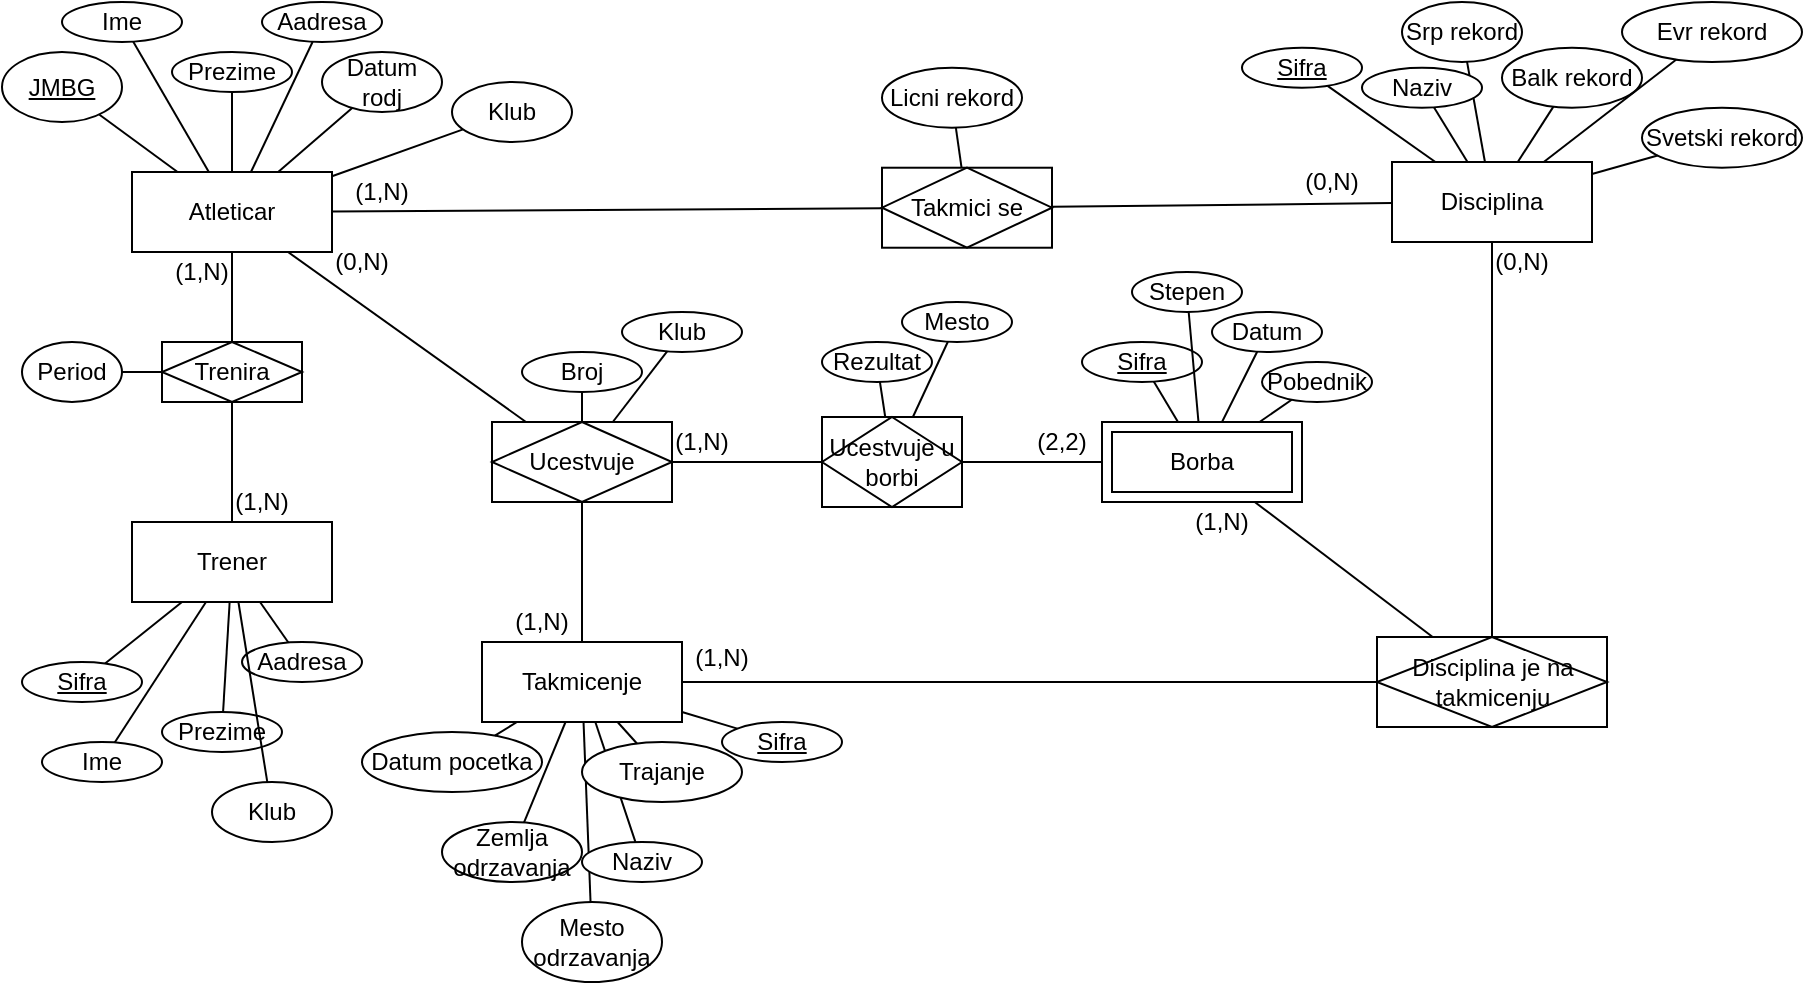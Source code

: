 <mxfile version="14.9.6" type="device"><diagram id="qLZ4o5DSCHNd_SbKw-yM" name="Page-1"><mxGraphModel dx="1069" dy="2217" grid="1" gridSize="10" guides="1" tooltips="1" connect="1" arrows="1" fold="1" page="1" pageScale="1" pageWidth="900" pageHeight="1600" math="0" shadow="0"><root><mxCell id="0"/><mxCell id="1" parent="0"/><mxCell id="eoc7BjxN7FBIqzUyYc_B-2" value="Disciplina" style="whiteSpace=wrap;html=1;align=center;" parent="1" vertex="1"><mxGeometry x="695" y="-1520" width="100" height="40" as="geometry"/></mxCell><mxCell id="eoc7BjxN7FBIqzUyYc_B-3" value="Srp rekord" style="ellipse;whiteSpace=wrap;html=1;align=center;" parent="1" vertex="1"><mxGeometry x="700" y="-1600" width="60" height="30" as="geometry"/></mxCell><mxCell id="eoc7BjxN7FBIqzUyYc_B-4" value="" style="endArrow=none;html=1;rounded=0;" parent="1" source="eoc7BjxN7FBIqzUyYc_B-3" target="eoc7BjxN7FBIqzUyYc_B-2" edge="1"><mxGeometry relative="1" as="geometry"><mxPoint x="690" y="-1580" as="sourcePoint"/><mxPoint x="850" y="-1580" as="targetPoint"/></mxGeometry></mxCell><mxCell id="eoc7BjxN7FBIqzUyYc_B-5" value="Naziv" style="ellipse;whiteSpace=wrap;html=1;align=center;" parent="1" vertex="1"><mxGeometry x="680" y="-1567.14" width="60" height="20" as="geometry"/></mxCell><mxCell id="eoc7BjxN7FBIqzUyYc_B-6" value="" style="endArrow=none;html=1;rounded=0;" parent="1" source="eoc7BjxN7FBIqzUyYc_B-5" target="eoc7BjxN7FBIqzUyYc_B-2" edge="1"><mxGeometry relative="1" as="geometry"><mxPoint x="700" y="-1570" as="sourcePoint"/><mxPoint x="570.0" y="-1500" as="targetPoint"/></mxGeometry></mxCell><mxCell id="eoc7BjxN7FBIqzUyYc_B-7" value="Balk rekord" style="ellipse;whiteSpace=wrap;html=1;align=center;" parent="1" vertex="1"><mxGeometry x="750" y="-1577.14" width="70" height="30" as="geometry"/></mxCell><mxCell id="eoc7BjxN7FBIqzUyYc_B-8" value="" style="endArrow=none;html=1;rounded=0;" parent="1" source="eoc7BjxN7FBIqzUyYc_B-7" target="eoc7BjxN7FBIqzUyYc_B-2" edge="1"><mxGeometry relative="1" as="geometry"><mxPoint x="710" y="-1560" as="sourcePoint"/><mxPoint x="620" y="-1510" as="targetPoint"/></mxGeometry></mxCell><mxCell id="eoc7BjxN7FBIqzUyYc_B-9" value="Evr rekord" style="ellipse;whiteSpace=wrap;html=1;align=center;" parent="1" vertex="1"><mxGeometry x="810" y="-1600" width="90" height="30" as="geometry"/></mxCell><mxCell id="eoc7BjxN7FBIqzUyYc_B-10" value="" style="endArrow=none;html=1;rounded=0;" parent="1" source="eoc7BjxN7FBIqzUyYc_B-9" target="eoc7BjxN7FBIqzUyYc_B-2" edge="1"><mxGeometry relative="1" as="geometry"><mxPoint x="930" y="-1560" as="sourcePoint"/><mxPoint x="800.0" y="-1490" as="targetPoint"/></mxGeometry></mxCell><mxCell id="eoc7BjxN7FBIqzUyYc_B-11" value="Svetski rekord" style="ellipse;whiteSpace=wrap;html=1;align=center;" parent="1" vertex="1"><mxGeometry x="820" y="-1547.14" width="80" height="30" as="geometry"/></mxCell><mxCell id="eoc7BjxN7FBIqzUyYc_B-12" value="" style="endArrow=none;html=1;rounded=0;" parent="1" source="eoc7BjxN7FBIqzUyYc_B-11" target="eoc7BjxN7FBIqzUyYc_B-2" edge="1"><mxGeometry relative="1" as="geometry"><mxPoint x="890" y="-1460" as="sourcePoint"/><mxPoint x="760.0" y="-1390" as="targetPoint"/></mxGeometry></mxCell><mxCell id="eoc7BjxN7FBIqzUyYc_B-14" value="" style="endArrow=none;html=1;rounded=0;" parent="1" source="eoc7BjxN7FBIqzUyYc_B-15" target="eoc7BjxN7FBIqzUyYc_B-2" edge="1"><mxGeometry relative="1" as="geometry"><mxPoint x="444.288" y="-1561.207" as="sourcePoint"/><mxPoint x="470.0" y="-1490" as="targetPoint"/></mxGeometry></mxCell><mxCell id="eoc7BjxN7FBIqzUyYc_B-15" value="Sifra" style="ellipse;whiteSpace=wrap;html=1;align=center;fontStyle=4;" parent="1" vertex="1"><mxGeometry x="620" y="-1577.14" width="60" height="20" as="geometry"/></mxCell><mxCell id="eoc7BjxN7FBIqzUyYc_B-33" value="Atleticar" style="whiteSpace=wrap;html=1;align=center;" parent="1" vertex="1"><mxGeometry x="65" y="-1515" width="100" height="40" as="geometry"/></mxCell><mxCell id="eoc7BjxN7FBIqzUyYc_B-34" value="Datum rodj" style="ellipse;whiteSpace=wrap;html=1;align=center;" parent="1" vertex="1"><mxGeometry x="160" y="-1575" width="60" height="30" as="geometry"/></mxCell><mxCell id="eoc7BjxN7FBIqzUyYc_B-35" value="" style="endArrow=none;html=1;rounded=0;" parent="1" source="eoc7BjxN7FBIqzUyYc_B-34" target="eoc7BjxN7FBIqzUyYc_B-33" edge="1"><mxGeometry relative="1" as="geometry"><mxPoint x="240" y="-1580" as="sourcePoint"/><mxPoint x="400" y="-1580" as="targetPoint"/></mxGeometry></mxCell><mxCell id="eoc7BjxN7FBIqzUyYc_B-36" value="Ime" style="ellipse;whiteSpace=wrap;html=1;align=center;" parent="1" vertex="1"><mxGeometry x="30" y="-1600" width="60" height="20" as="geometry"/></mxCell><mxCell id="eoc7BjxN7FBIqzUyYc_B-37" value="" style="endArrow=none;html=1;rounded=0;" parent="1" source="eoc7BjxN7FBIqzUyYc_B-36" target="eoc7BjxN7FBIqzUyYc_B-33" edge="1"><mxGeometry relative="1" as="geometry"><mxPoint x="250" y="-1570" as="sourcePoint"/><mxPoint x="120.0" y="-1500" as="targetPoint"/></mxGeometry></mxCell><mxCell id="eoc7BjxN7FBIqzUyYc_B-44" value="" style="endArrow=none;html=1;rounded=0;" parent="1" source="eoc7BjxN7FBIqzUyYc_B-45" target="eoc7BjxN7FBIqzUyYc_B-33" edge="1"><mxGeometry relative="1" as="geometry"><mxPoint x="-5.712" y="-1561.207" as="sourcePoint"/><mxPoint x="20.0" y="-1490" as="targetPoint"/></mxGeometry></mxCell><mxCell id="eoc7BjxN7FBIqzUyYc_B-45" value="JMBG" style="ellipse;whiteSpace=wrap;html=1;align=center;fontStyle=4;" parent="1" vertex="1"><mxGeometry y="-1575" width="60" height="35" as="geometry"/></mxCell><mxCell id="eoc7BjxN7FBIqzUyYc_B-78" value="" style="endArrow=none;html=1;rounded=0;" parent="1" source="eoc7BjxN7FBIqzUyYc_B-33" target="iiTCV_jwGSEhqndG3Axy-3" edge="1"><mxGeometry relative="1" as="geometry"><mxPoint x="120" y="-1380" as="sourcePoint"/><mxPoint x="315" y="-1495" as="targetPoint"/></mxGeometry></mxCell><mxCell id="eoc7BjxN7FBIqzUyYc_B-79" value="" style="endArrow=none;html=1;rounded=0;" parent="1" source="iiTCV_jwGSEhqndG3Axy-3" target="eoc7BjxN7FBIqzUyYc_B-2" edge="1"><mxGeometry relative="1" as="geometry"><mxPoint x="405" y="-1495" as="sourcePoint"/><mxPoint x="480" y="-1460" as="targetPoint"/></mxGeometry></mxCell><mxCell id="PNk5h9cdZ7_WRt9OrjUa-4" value="Prezime" style="ellipse;whiteSpace=wrap;html=1;align=center;" parent="1" vertex="1"><mxGeometry x="85" y="-1575" width="60" height="20" as="geometry"/></mxCell><mxCell id="PNk5h9cdZ7_WRt9OrjUa-5" value="" style="endArrow=none;html=1;rounded=0;" parent="1" source="PNk5h9cdZ7_WRt9OrjUa-4" target="eoc7BjxN7FBIqzUyYc_B-33" edge="1"><mxGeometry relative="1" as="geometry"><mxPoint x="311.58" y="-1555" as="sourcePoint"/><mxPoint x="165.001" y="-1500" as="targetPoint"/></mxGeometry></mxCell><mxCell id="PNk5h9cdZ7_WRt9OrjUa-6" value="Aadresa" style="ellipse;whiteSpace=wrap;html=1;align=center;" parent="1" vertex="1"><mxGeometry x="130" y="-1600" width="60" height="20" as="geometry"/></mxCell><mxCell id="PNk5h9cdZ7_WRt9OrjUa-7" value="" style="endArrow=none;html=1;rounded=0;" parent="1" source="PNk5h9cdZ7_WRt9OrjUa-6" target="eoc7BjxN7FBIqzUyYc_B-33" edge="1"><mxGeometry relative="1" as="geometry"><mxPoint x="445" y="-1560" as="sourcePoint"/><mxPoint x="298.421" y="-1505" as="targetPoint"/></mxGeometry></mxCell><mxCell id="PNk5h9cdZ7_WRt9OrjUa-58" value="(0,N)" style="text;html=1;strokeColor=none;fillColor=none;align=center;verticalAlign=middle;whiteSpace=wrap;rounded=0;" parent="1" vertex="1"><mxGeometry x="645" y="-1520" width="40" height="20" as="geometry"/></mxCell><mxCell id="iiTCV_jwGSEhqndG3Axy-1" value="Klub" style="ellipse;whiteSpace=wrap;html=1;align=center;" vertex="1" parent="1"><mxGeometry x="225" y="-1560" width="60" height="30" as="geometry"/></mxCell><mxCell id="iiTCV_jwGSEhqndG3Axy-2" value="" style="endArrow=none;html=1;rounded=0;" edge="1" parent="1" source="iiTCV_jwGSEhqndG3Axy-1" target="eoc7BjxN7FBIqzUyYc_B-33"><mxGeometry relative="1" as="geometry"><mxPoint x="250" y="-1570" as="sourcePoint"/><mxPoint x="151.667" y="-1505" as="targetPoint"/></mxGeometry></mxCell><mxCell id="iiTCV_jwGSEhqndG3Axy-3" value="Takmici se" style="shape=associativeEntity;whiteSpace=wrap;html=1;align=center;" vertex="1" parent="1"><mxGeometry x="440" y="-1517.14" width="85" height="40" as="geometry"/></mxCell><mxCell id="iiTCV_jwGSEhqndG3Axy-4" value="Licni rekord" style="ellipse;whiteSpace=wrap;html=1;align=center;" vertex="1" parent="1"><mxGeometry x="440" y="-1567.14" width="70" height="30" as="geometry"/></mxCell><mxCell id="iiTCV_jwGSEhqndG3Axy-5" value="" style="endArrow=none;html=1;rounded=0;" edge="1" parent="1" source="iiTCV_jwGSEhqndG3Axy-4" target="iiTCV_jwGSEhqndG3Axy-3"><mxGeometry relative="1" as="geometry"><mxPoint x="335" y="-1587.14" as="sourcePoint"/><mxPoint x="250" y="-1529.997" as="targetPoint"/></mxGeometry></mxCell><mxCell id="iiTCV_jwGSEhqndG3Axy-6" value="(1,N)" style="text;html=1;strokeColor=none;fillColor=none;align=center;verticalAlign=middle;whiteSpace=wrap;rounded=0;" vertex="1" parent="1"><mxGeometry x="170" y="-1515" width="40" height="20" as="geometry"/></mxCell><mxCell id="iiTCV_jwGSEhqndG3Axy-7" value="Trener" style="whiteSpace=wrap;html=1;align=center;" vertex="1" parent="1"><mxGeometry x="65" y="-1340" width="100" height="40" as="geometry"/></mxCell><mxCell id="iiTCV_jwGSEhqndG3Axy-8" value="Trenira" style="shape=associativeEntity;whiteSpace=wrap;html=1;align=center;" vertex="1" parent="1"><mxGeometry x="80" y="-1430" width="70" height="30" as="geometry"/></mxCell><mxCell id="iiTCV_jwGSEhqndG3Axy-9" value="" style="endArrow=none;html=1;rounded=0;" edge="1" parent="1" source="eoc7BjxN7FBIqzUyYc_B-33" target="iiTCV_jwGSEhqndG3Axy-8"><mxGeometry relative="1" as="geometry"><mxPoint x="175" y="-1485" as="sourcePoint"/><mxPoint x="320" y="-1485" as="targetPoint"/></mxGeometry></mxCell><mxCell id="iiTCV_jwGSEhqndG3Axy-10" value="" style="endArrow=none;html=1;rounded=0;" edge="1" parent="1" source="iiTCV_jwGSEhqndG3Axy-7" target="iiTCV_jwGSEhqndG3Axy-8"><mxGeometry relative="1" as="geometry"><mxPoint x="126.25" y="-1465" as="sourcePoint"/><mxPoint x="129.062" y="-1420" as="targetPoint"/></mxGeometry></mxCell><mxCell id="iiTCV_jwGSEhqndG3Axy-13" value="Period" style="ellipse;whiteSpace=wrap;html=1;align=center;" vertex="1" parent="1"><mxGeometry x="10" y="-1430" width="50" height="30" as="geometry"/></mxCell><mxCell id="iiTCV_jwGSEhqndG3Axy-14" value="" style="endArrow=none;html=1;rounded=0;" edge="1" parent="1" source="iiTCV_jwGSEhqndG3Axy-13" target="iiTCV_jwGSEhqndG3Axy-8"><mxGeometry relative="1" as="geometry"><mxPoint x="190" y="-1430" as="sourcePoint"/><mxPoint x="205.266" y="-1357.86" as="targetPoint"/></mxGeometry></mxCell><mxCell id="iiTCV_jwGSEhqndG3Axy-15" value="Takmicenje" style="whiteSpace=wrap;html=1;align=center;" vertex="1" parent="1"><mxGeometry x="240" y="-1280" width="100" height="40" as="geometry"/></mxCell><mxCell id="iiTCV_jwGSEhqndG3Axy-16" value="Mesto odrzavanja" style="ellipse;whiteSpace=wrap;html=1;align=center;" vertex="1" parent="1"><mxGeometry x="260" y="-1150" width="70" height="40" as="geometry"/></mxCell><mxCell id="iiTCV_jwGSEhqndG3Axy-17" value="" style="endArrow=none;html=1;rounded=0;" edge="1" parent="1" source="iiTCV_jwGSEhqndG3Axy-16" target="iiTCV_jwGSEhqndG3Axy-15"><mxGeometry relative="1" as="geometry"><mxPoint x="670" y="-1355" as="sourcePoint"/><mxPoint x="830" y="-1355" as="targetPoint"/></mxGeometry></mxCell><mxCell id="iiTCV_jwGSEhqndG3Axy-18" value="Naziv" style="ellipse;whiteSpace=wrap;html=1;align=center;" vertex="1" parent="1"><mxGeometry x="290" y="-1180" width="60" height="20" as="geometry"/></mxCell><mxCell id="iiTCV_jwGSEhqndG3Axy-19" value="" style="endArrow=none;html=1;rounded=0;" edge="1" parent="1" source="iiTCV_jwGSEhqndG3Axy-18" target="iiTCV_jwGSEhqndG3Axy-15"><mxGeometry relative="1" as="geometry"><mxPoint x="680" y="-1345" as="sourcePoint"/><mxPoint x="550.0" y="-1275" as="targetPoint"/></mxGeometry></mxCell><mxCell id="iiTCV_jwGSEhqndG3Axy-20" value="Zemlja odrzavanja" style="ellipse;whiteSpace=wrap;html=1;align=center;" vertex="1" parent="1"><mxGeometry x="220" y="-1190" width="70" height="30" as="geometry"/></mxCell><mxCell id="iiTCV_jwGSEhqndG3Axy-21" value="" style="endArrow=none;html=1;rounded=0;" edge="1" parent="1" source="iiTCV_jwGSEhqndG3Axy-20" target="iiTCV_jwGSEhqndG3Axy-15"><mxGeometry relative="1" as="geometry"><mxPoint x="690" y="-1335" as="sourcePoint"/><mxPoint x="600" y="-1285" as="targetPoint"/></mxGeometry></mxCell><mxCell id="iiTCV_jwGSEhqndG3Axy-22" value="Datum pocetka" style="ellipse;whiteSpace=wrap;html=1;align=center;" vertex="1" parent="1"><mxGeometry x="180" y="-1235" width="90" height="30" as="geometry"/></mxCell><mxCell id="iiTCV_jwGSEhqndG3Axy-23" value="" style="endArrow=none;html=1;rounded=0;" edge="1" parent="1" source="iiTCV_jwGSEhqndG3Axy-22" target="iiTCV_jwGSEhqndG3Axy-15"><mxGeometry relative="1" as="geometry"><mxPoint x="910" y="-1335" as="sourcePoint"/><mxPoint x="780.0" y="-1265" as="targetPoint"/></mxGeometry></mxCell><mxCell id="iiTCV_jwGSEhqndG3Axy-24" value="Trajanje" style="ellipse;whiteSpace=wrap;html=1;align=center;" vertex="1" parent="1"><mxGeometry x="290" y="-1230" width="80" height="30" as="geometry"/></mxCell><mxCell id="iiTCV_jwGSEhqndG3Axy-25" value="" style="endArrow=none;html=1;rounded=0;" edge="1" parent="1" source="iiTCV_jwGSEhqndG3Axy-24" target="iiTCV_jwGSEhqndG3Axy-15"><mxGeometry relative="1" as="geometry"><mxPoint x="870" y="-1235" as="sourcePoint"/><mxPoint x="740.0" y="-1165" as="targetPoint"/></mxGeometry></mxCell><mxCell id="iiTCV_jwGSEhqndG3Axy-26" value="" style="endArrow=none;html=1;rounded=0;" edge="1" parent="1" source="iiTCV_jwGSEhqndG3Axy-27" target="iiTCV_jwGSEhqndG3Axy-15"><mxGeometry relative="1" as="geometry"><mxPoint x="424.288" y="-1336.207" as="sourcePoint"/><mxPoint x="450.0" y="-1265" as="targetPoint"/></mxGeometry></mxCell><mxCell id="iiTCV_jwGSEhqndG3Axy-27" value="Sifra" style="ellipse;whiteSpace=wrap;html=1;align=center;fontStyle=4;" vertex="1" parent="1"><mxGeometry x="360" y="-1240" width="60" height="20" as="geometry"/></mxCell><mxCell id="iiTCV_jwGSEhqndG3Axy-30" value="Ime" style="ellipse;whiteSpace=wrap;html=1;align=center;" vertex="1" parent="1"><mxGeometry x="20" y="-1230" width="60" height="20" as="geometry"/></mxCell><mxCell id="iiTCV_jwGSEhqndG3Axy-31" value="" style="endArrow=none;html=1;rounded=0;" edge="1" parent="1" source="iiTCV_jwGSEhqndG3Axy-30" target="iiTCV_jwGSEhqndG3Axy-7"><mxGeometry relative="1" as="geometry"><mxPoint x="310" y="-1210" as="sourcePoint"/><mxPoint x="163.421" y="-1155" as="targetPoint"/></mxGeometry></mxCell><mxCell id="iiTCV_jwGSEhqndG3Axy-33" value="Prezime" style="ellipse;whiteSpace=wrap;html=1;align=center;" vertex="1" parent="1"><mxGeometry x="80" y="-1245" width="60" height="20" as="geometry"/></mxCell><mxCell id="iiTCV_jwGSEhqndG3Axy-34" value="" style="endArrow=none;html=1;rounded=0;" edge="1" parent="1" source="iiTCV_jwGSEhqndG3Axy-33" target="iiTCV_jwGSEhqndG3Axy-7"><mxGeometry relative="1" as="geometry"><mxPoint x="371.58" y="-1195" as="sourcePoint"/><mxPoint x="175" y="-1155" as="targetPoint"/></mxGeometry></mxCell><mxCell id="iiTCV_jwGSEhqndG3Axy-35" value="Aadresa" style="ellipse;whiteSpace=wrap;html=1;align=center;" vertex="1" parent="1"><mxGeometry x="120" y="-1280" width="60" height="20" as="geometry"/></mxCell><mxCell id="iiTCV_jwGSEhqndG3Axy-36" value="" style="endArrow=none;html=1;rounded=0;" edge="1" parent="1" source="iiTCV_jwGSEhqndG3Axy-35" target="iiTCV_jwGSEhqndG3Axy-7"><mxGeometry relative="1" as="geometry"><mxPoint x="505" y="-1200" as="sourcePoint"/><mxPoint x="184.474" y="-1155" as="targetPoint"/></mxGeometry></mxCell><mxCell id="iiTCV_jwGSEhqndG3Axy-37" value="Klub" style="ellipse;whiteSpace=wrap;html=1;align=center;" vertex="1" parent="1"><mxGeometry x="105" y="-1210" width="60" height="30" as="geometry"/></mxCell><mxCell id="iiTCV_jwGSEhqndG3Axy-38" value="" style="endArrow=none;html=1;rounded=0;" edge="1" parent="1" source="iiTCV_jwGSEhqndG3Axy-37" target="iiTCV_jwGSEhqndG3Axy-7"><mxGeometry relative="1" as="geometry"><mxPoint x="265" y="-1397.14" as="sourcePoint"/><mxPoint x="180" y="-1339.997" as="targetPoint"/></mxGeometry></mxCell><mxCell id="iiTCV_jwGSEhqndG3Axy-39" value="" style="endArrow=none;html=1;rounded=0;" edge="1" parent="1" source="iiTCV_jwGSEhqndG3Axy-40" target="iiTCV_jwGSEhqndG3Axy-7"><mxGeometry relative="1" as="geometry"><mxPoint x="254.288" y="-1336.207" as="sourcePoint"/><mxPoint x="350.714" y="-1290" as="targetPoint"/></mxGeometry></mxCell><mxCell id="iiTCV_jwGSEhqndG3Axy-40" value="Sifra" style="ellipse;whiteSpace=wrap;html=1;align=center;fontStyle=4;" vertex="1" parent="1"><mxGeometry x="10" y="-1270" width="60" height="20" as="geometry"/></mxCell><mxCell id="iiTCV_jwGSEhqndG3Axy-42" value="(1,N)" style="text;html=1;strokeColor=none;fillColor=none;align=center;verticalAlign=middle;whiteSpace=wrap;rounded=0;" vertex="1" parent="1"><mxGeometry x="110" y="-1360" width="40" height="20" as="geometry"/></mxCell><mxCell id="iiTCV_jwGSEhqndG3Axy-43" value="(1,N)" style="text;html=1;strokeColor=none;fillColor=none;align=center;verticalAlign=middle;whiteSpace=wrap;rounded=0;" vertex="1" parent="1"><mxGeometry x="80" y="-1475" width="40" height="20" as="geometry"/></mxCell><mxCell id="iiTCV_jwGSEhqndG3Axy-44" value="Ucestvuje" style="shape=associativeEntity;whiteSpace=wrap;html=1;align=center;" vertex="1" parent="1"><mxGeometry x="245" y="-1390" width="90" height="40" as="geometry"/></mxCell><mxCell id="iiTCV_jwGSEhqndG3Axy-45" value="" style="endArrow=none;html=1;rounded=0;" edge="1" parent="1" source="eoc7BjxN7FBIqzUyYc_B-33" target="iiTCV_jwGSEhqndG3Axy-44"><mxGeometry relative="1" as="geometry"><mxPoint x="220" y="-1190" as="sourcePoint"/><mxPoint x="380" y="-1190" as="targetPoint"/></mxGeometry></mxCell><mxCell id="iiTCV_jwGSEhqndG3Axy-48" value="(0,N)" style="text;html=1;strokeColor=none;fillColor=none;align=center;verticalAlign=middle;whiteSpace=wrap;rounded=0;" vertex="1" parent="1"><mxGeometry x="160" y="-1480" width="40" height="20" as="geometry"/></mxCell><mxCell id="iiTCV_jwGSEhqndG3Axy-50" value="" style="endArrow=none;html=1;rounded=0;" edge="1" parent="1" source="iiTCV_jwGSEhqndG3Axy-44" target="iiTCV_jwGSEhqndG3Axy-15"><mxGeometry relative="1" as="geometry"><mxPoint x="240.4" y="-1280" as="sourcePoint"/><mxPoint x="369.6" y="-1195" as="targetPoint"/></mxGeometry></mxCell><mxCell id="iiTCV_jwGSEhqndG3Axy-51" value="Klub" style="ellipse;whiteSpace=wrap;html=1;align=center;" vertex="1" parent="1"><mxGeometry x="310" y="-1445" width="60" height="20" as="geometry"/></mxCell><mxCell id="iiTCV_jwGSEhqndG3Axy-52" value="" style="endArrow=none;html=1;rounded=0;" edge="1" parent="1" source="iiTCV_jwGSEhqndG3Axy-51" target="iiTCV_jwGSEhqndG3Axy-44"><mxGeometry relative="1" as="geometry"><mxPoint x="550" y="-1410" as="sourcePoint"/><mxPoint x="390.0" y="-1368.182" as="targetPoint"/></mxGeometry></mxCell><mxCell id="iiTCV_jwGSEhqndG3Axy-53" value="Broj" style="ellipse;whiteSpace=wrap;html=1;align=center;" vertex="1" parent="1"><mxGeometry x="260" y="-1425" width="60" height="20" as="geometry"/></mxCell><mxCell id="iiTCV_jwGSEhqndG3Axy-54" value="" style="endArrow=none;html=1;rounded=0;" edge="1" parent="1" source="iiTCV_jwGSEhqndG3Axy-53" target="iiTCV_jwGSEhqndG3Axy-44"><mxGeometry relative="1" as="geometry"><mxPoint x="560" y="-1400" as="sourcePoint"/><mxPoint x="360.0" y="-1366.207" as="targetPoint"/></mxGeometry></mxCell><mxCell id="iiTCV_jwGSEhqndG3Axy-56" value="(1,N)" style="text;html=1;strokeColor=none;fillColor=none;align=center;verticalAlign=middle;whiteSpace=wrap;rounded=0;" vertex="1" parent="1"><mxGeometry x="250" y="-1300" width="40" height="20" as="geometry"/></mxCell><mxCell id="iiTCV_jwGSEhqndG3Axy-57" value="Borba" style="shape=ext;margin=3;double=1;whiteSpace=wrap;html=1;align=center;" vertex="1" parent="1"><mxGeometry x="550" y="-1390" width="100" height="40" as="geometry"/></mxCell><mxCell id="iiTCV_jwGSEhqndG3Axy-58" value="" style="endArrow=none;html=1;rounded=0;" edge="1" parent="1" source="iiTCV_jwGSEhqndG3Axy-59" target="iiTCV_jwGSEhqndG3Axy-57"><mxGeometry relative="1" as="geometry"><mxPoint x="774.288" y="-1441.207" as="sourcePoint"/><mxPoint x="870.714" y="-1395" as="targetPoint"/></mxGeometry></mxCell><mxCell id="iiTCV_jwGSEhqndG3Axy-59" value="Sifra" style="ellipse;whiteSpace=wrap;html=1;align=center;fontStyle=4;" vertex="1" parent="1"><mxGeometry x="540" y="-1430" width="60" height="20" as="geometry"/></mxCell><mxCell id="iiTCV_jwGSEhqndG3Axy-60" value="Stepen" style="ellipse;whiteSpace=wrap;html=1;align=center;" vertex="1" parent="1"><mxGeometry x="565" y="-1465" width="55" height="20" as="geometry"/></mxCell><mxCell id="iiTCV_jwGSEhqndG3Axy-61" value="" style="endArrow=none;html=1;rounded=0;" edge="1" parent="1" source="iiTCV_jwGSEhqndG3Axy-60" target="iiTCV_jwGSEhqndG3Axy-57"><mxGeometry relative="1" as="geometry"><mxPoint x="1015" y="-1310" as="sourcePoint"/><mxPoint x="740.0" y="-1353" as="targetPoint"/></mxGeometry></mxCell><mxCell id="iiTCV_jwGSEhqndG3Axy-62" value="Datum" style="ellipse;whiteSpace=wrap;html=1;align=center;" vertex="1" parent="1"><mxGeometry x="605" y="-1445" width="55" height="20" as="geometry"/></mxCell><mxCell id="iiTCV_jwGSEhqndG3Axy-63" value="" style="endArrow=none;html=1;rounded=0;" edge="1" parent="1" source="iiTCV_jwGSEhqndG3Axy-62" target="iiTCV_jwGSEhqndG3Axy-57"><mxGeometry relative="1" as="geometry"><mxPoint x="1025" y="-1280" as="sourcePoint"/><mxPoint x="730.0" y="-1353.509" as="targetPoint"/></mxGeometry></mxCell><mxCell id="iiTCV_jwGSEhqndG3Axy-64" value="Pobednik" style="ellipse;whiteSpace=wrap;html=1;align=center;" vertex="1" parent="1"><mxGeometry x="630" y="-1420" width="55" height="20" as="geometry"/></mxCell><mxCell id="iiTCV_jwGSEhqndG3Axy-65" value="" style="endArrow=none;html=1;rounded=0;" edge="1" parent="1" source="iiTCV_jwGSEhqndG3Axy-64" target="iiTCV_jwGSEhqndG3Axy-57"><mxGeometry relative="1" as="geometry"><mxPoint x="1035" y="-1290" as="sourcePoint"/><mxPoint x="740.0" y="-1363.509" as="targetPoint"/></mxGeometry></mxCell><mxCell id="iiTCV_jwGSEhqndG3Axy-66" value="Ucestvuje u borbi&lt;br&gt;" style="shape=associativeEntity;whiteSpace=wrap;html=1;align=center;" vertex="1" parent="1"><mxGeometry x="410" y="-1392.5" width="70" height="45" as="geometry"/></mxCell><mxCell id="iiTCV_jwGSEhqndG3Axy-67" value="" style="endArrow=none;html=1;rounded=0;" edge="1" parent="1" source="iiTCV_jwGSEhqndG3Axy-44" target="iiTCV_jwGSEhqndG3Axy-66"><mxGeometry relative="1" as="geometry"><mxPoint x="350" y="-1340" as="sourcePoint"/><mxPoint x="480" y="-1340" as="targetPoint"/></mxGeometry></mxCell><mxCell id="iiTCV_jwGSEhqndG3Axy-68" value="Rezultat" style="ellipse;whiteSpace=wrap;html=1;align=center;" vertex="1" parent="1"><mxGeometry x="410" y="-1430" width="55" height="20" as="geometry"/></mxCell><mxCell id="iiTCV_jwGSEhqndG3Axy-69" value="" style="endArrow=none;html=1;rounded=0;" edge="1" parent="1" source="iiTCV_jwGSEhqndG3Axy-68" target="iiTCV_jwGSEhqndG3Axy-66"><mxGeometry relative="1" as="geometry"><mxPoint x="835" y="-1300" as="sourcePoint"/><mxPoint x="446.154" y="-1400" as="targetPoint"/></mxGeometry></mxCell><mxCell id="iiTCV_jwGSEhqndG3Axy-70" value="Mesto" style="ellipse;whiteSpace=wrap;html=1;align=center;" vertex="1" parent="1"><mxGeometry x="450" y="-1450" width="55" height="20" as="geometry"/></mxCell><mxCell id="iiTCV_jwGSEhqndG3Axy-71" value="" style="endArrow=none;html=1;rounded=0;" edge="1" parent="1" source="iiTCV_jwGSEhqndG3Axy-70" target="iiTCV_jwGSEhqndG3Axy-66"><mxGeometry relative="1" as="geometry"><mxPoint x="882.5" y="-1287.5" as="sourcePoint"/><mxPoint x="493.654" y="-1387.5" as="targetPoint"/></mxGeometry></mxCell><mxCell id="iiTCV_jwGSEhqndG3Axy-73" value="" style="endArrow=none;html=1;rounded=0;" edge="1" parent="1" source="iiTCV_jwGSEhqndG3Axy-66" target="iiTCV_jwGSEhqndG3Axy-57"><mxGeometry relative="1" as="geometry"><mxPoint x="500" y="-1290" as="sourcePoint"/><mxPoint x="660" y="-1290" as="targetPoint"/></mxGeometry></mxCell><mxCell id="iiTCV_jwGSEhqndG3Axy-75" value="Disciplina je na takmicenju" style="shape=associativeEntity;whiteSpace=wrap;html=1;align=center;" vertex="1" parent="1"><mxGeometry x="687.5" y="-1282.5" width="115" height="45" as="geometry"/></mxCell><mxCell id="iiTCV_jwGSEhqndG3Axy-76" value="" style="endArrow=none;html=1;rounded=0;" edge="1" parent="1" source="iiTCV_jwGSEhqndG3Axy-15" target="iiTCV_jwGSEhqndG3Axy-75"><mxGeometry relative="1" as="geometry"><mxPoint x="430" y="-1270" as="sourcePoint"/><mxPoint x="590" y="-1270" as="targetPoint"/></mxGeometry></mxCell><mxCell id="iiTCV_jwGSEhqndG3Axy-77" value="" style="endArrow=none;html=1;rounded=0;" edge="1" parent="1" source="iiTCV_jwGSEhqndG3Axy-75" target="eoc7BjxN7FBIqzUyYc_B-2"><mxGeometry relative="1" as="geometry"><mxPoint x="660" y="-1210" as="sourcePoint"/><mxPoint x="820" y="-1210" as="targetPoint"/></mxGeometry></mxCell><mxCell id="iiTCV_jwGSEhqndG3Axy-78" value="" style="endArrow=none;html=1;rounded=0;" edge="1" parent="1" source="iiTCV_jwGSEhqndG3Axy-57" target="iiTCV_jwGSEhqndG3Axy-75"><mxGeometry relative="1" as="geometry"><mxPoint x="610" y="-1200" as="sourcePoint"/><mxPoint x="770" y="-1200" as="targetPoint"/></mxGeometry></mxCell><mxCell id="iiTCV_jwGSEhqndG3Axy-79" value="(1,N)" style="text;html=1;strokeColor=none;fillColor=none;align=center;verticalAlign=middle;whiteSpace=wrap;rounded=0;" vertex="1" parent="1"><mxGeometry x="340" y="-1282.5" width="40" height="20" as="geometry"/></mxCell><mxCell id="iiTCV_jwGSEhqndG3Axy-80" value="(0,N)" style="text;html=1;strokeColor=none;fillColor=none;align=center;verticalAlign=middle;whiteSpace=wrap;rounded=0;" vertex="1" parent="1"><mxGeometry x="740" y="-1480" width="40" height="20" as="geometry"/></mxCell><mxCell id="iiTCV_jwGSEhqndG3Axy-81" value="(1,N)" style="text;html=1;strokeColor=none;fillColor=none;align=center;verticalAlign=middle;whiteSpace=wrap;rounded=0;" vertex="1" parent="1"><mxGeometry x="590" y="-1350" width="40" height="20" as="geometry"/></mxCell><mxCell id="iiTCV_jwGSEhqndG3Axy-82" value="(1,N)" style="text;html=1;strokeColor=none;fillColor=none;align=center;verticalAlign=middle;whiteSpace=wrap;rounded=0;" vertex="1" parent="1"><mxGeometry x="330" y="-1390" width="40" height="20" as="geometry"/></mxCell><mxCell id="iiTCV_jwGSEhqndG3Axy-83" value="(2,2)" style="text;html=1;strokeColor=none;fillColor=none;align=center;verticalAlign=middle;whiteSpace=wrap;rounded=0;" vertex="1" parent="1"><mxGeometry x="510" y="-1390" width="40" height="20" as="geometry"/></mxCell></root></mxGraphModel></diagram></mxfile>